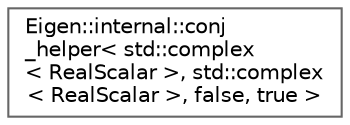 digraph "类继承关系图"
{
 // LATEX_PDF_SIZE
  bgcolor="transparent";
  edge [fontname=Helvetica,fontsize=10,labelfontname=Helvetica,labelfontsize=10];
  node [fontname=Helvetica,fontsize=10,shape=box,height=0.2,width=0.4];
  rankdir="LR";
  Node0 [id="Node000000",label="Eigen::internal::conj\l_helper\< std::complex\l\< RealScalar \>, std::complex\l\< RealScalar \>, false, true \>",height=0.2,width=0.4,color="grey40", fillcolor="white", style="filled",URL="$struct_eigen_1_1internal_1_1conj__helper_3_01std_1_1complex_3_01_real_scalar_01_4_00_01std_1_1co17cad1c9f1dd5f8fd2568a2fb541b29b.html",tooltip=" "];
}
